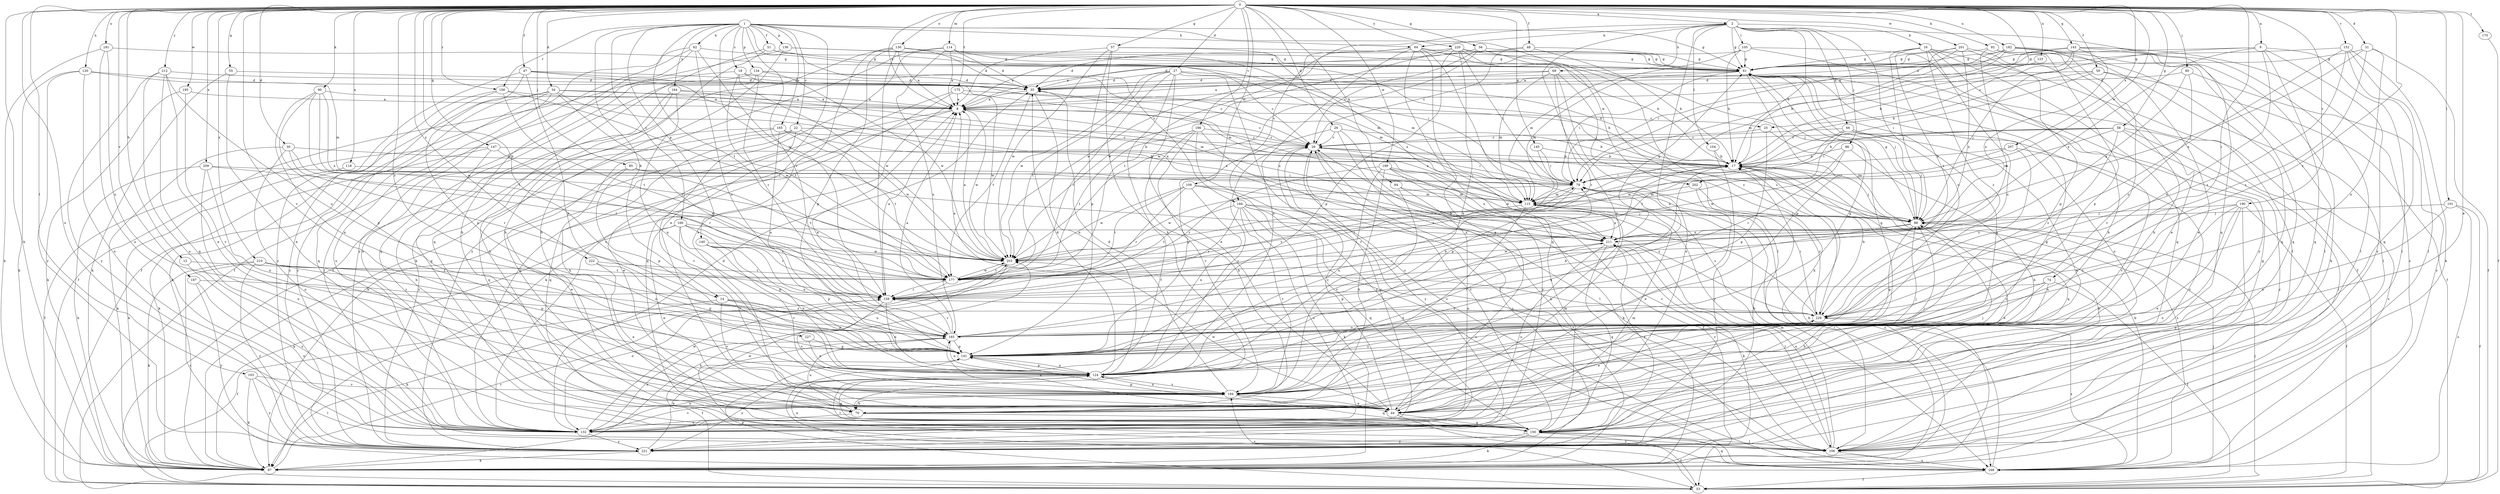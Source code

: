 strict digraph  {
0;
1;
2;
6;
8;
12;
14;
16;
17;
18;
22;
25;
26;
27;
29;
30;
31;
34;
35;
44;
47;
48;
50;
51;
53;
55;
56;
57;
58;
61;
62;
64;
66;
68;
70;
74;
79;
80;
85;
86;
88;
90;
92;
94;
97;
101;
103;
104;
105;
106;
109;
114;
115;
118;
120;
123;
124;
130;
132;
134;
136;
140;
141;
143;
145;
147;
150;
152;
156;
159;
160;
164;
165;
166;
168;
170;
175;
177;
181;
182;
185;
186;
187;
190;
194;
195;
199;
201;
202;
203;
207;
209;
210;
211;
212;
220;
221;
222;
227;
229;
0 -> 2  [label=a];
0 -> 6  [label=a];
0 -> 8  [label=a];
0 -> 12  [label=b];
0 -> 14  [label=b];
0 -> 27  [label=d];
0 -> 29  [label=d];
0 -> 30  [label=d];
0 -> 31  [label=d];
0 -> 34  [label=d];
0 -> 44  [label=e];
0 -> 47  [label=f];
0 -> 48  [label=f];
0 -> 50  [label=f];
0 -> 55  [label=g];
0 -> 56  [label=g];
0 -> 57  [label=g];
0 -> 58  [label=g];
0 -> 74  [label=i];
0 -> 79  [label=i];
0 -> 80  [label=j];
0 -> 85  [label=j];
0 -> 90  [label=k];
0 -> 92  [label=k];
0 -> 94  [label=k];
0 -> 97  [label=k];
0 -> 101  [label=l];
0 -> 103  [label=l];
0 -> 109  [label=m];
0 -> 114  [label=m];
0 -> 118  [label=n];
0 -> 120  [label=n];
0 -> 123  [label=n];
0 -> 130  [label=o];
0 -> 132  [label=o];
0 -> 143  [label=q];
0 -> 145  [label=q];
0 -> 147  [label=q];
0 -> 152  [label=r];
0 -> 156  [label=r];
0 -> 170  [label=t];
0 -> 175  [label=t];
0 -> 181  [label=u];
0 -> 182  [label=u];
0 -> 186  [label=v];
0 -> 187  [label=v];
0 -> 190  [label=v];
0 -> 194  [label=v];
0 -> 195  [label=w];
0 -> 199  [label=w];
0 -> 201  [label=w];
0 -> 202  [label=w];
0 -> 207  [label=x];
0 -> 209  [label=x];
0 -> 210  [label=x];
0 -> 212  [label=y];
0 -> 220  [label=y];
0 -> 222  [label=z];
0 -> 227  [label=z];
0 -> 229  [label=z];
1 -> 14  [label=b];
1 -> 18  [label=c];
1 -> 22  [label=c];
1 -> 44  [label=e];
1 -> 51  [label=f];
1 -> 61  [label=g];
1 -> 62  [label=h];
1 -> 64  [label=h];
1 -> 134  [label=p];
1 -> 136  [label=p];
1 -> 140  [label=p];
1 -> 156  [label=r];
1 -> 159  [label=r];
1 -> 160  [label=s];
1 -> 164  [label=s];
1 -> 165  [label=s];
1 -> 166  [label=s];
1 -> 177  [label=t];
1 -> 202  [label=w];
1 -> 203  [label=w];
2 -> 16  [label=b];
2 -> 17  [label=b];
2 -> 61  [label=g];
2 -> 64  [label=h];
2 -> 66  [label=h];
2 -> 68  [label=h];
2 -> 86  [label=j];
2 -> 104  [label=l];
2 -> 105  [label=l];
2 -> 124  [label=n];
2 -> 150  [label=q];
2 -> 166  [label=s];
2 -> 185  [label=u];
2 -> 194  [label=v];
6 -> 25  [label=c];
6 -> 61  [label=g];
6 -> 106  [label=l];
6 -> 150  [label=q];
6 -> 185  [label=u];
6 -> 211  [label=x];
6 -> 221  [label=y];
8 -> 25  [label=c];
8 -> 26  [label=c];
8 -> 97  [label=k];
8 -> 132  [label=o];
8 -> 203  [label=w];
12 -> 132  [label=o];
12 -> 177  [label=t];
14 -> 53  [label=f];
14 -> 141  [label=p];
14 -> 185  [label=u];
14 -> 194  [label=v];
14 -> 229  [label=z];
16 -> 61  [label=g];
16 -> 70  [label=h];
16 -> 88  [label=j];
16 -> 106  [label=l];
16 -> 150  [label=q];
16 -> 177  [label=t];
16 -> 185  [label=u];
16 -> 229  [label=z];
17 -> 79  [label=i];
17 -> 88  [label=j];
17 -> 150  [label=q];
17 -> 168  [label=s];
18 -> 35  [label=d];
18 -> 53  [label=f];
18 -> 115  [label=m];
18 -> 177  [label=t];
18 -> 203  [label=w];
22 -> 26  [label=c];
22 -> 44  [label=e];
22 -> 70  [label=h];
22 -> 150  [label=q];
22 -> 194  [label=v];
22 -> 203  [label=w];
25 -> 26  [label=c];
25 -> 88  [label=j];
25 -> 141  [label=p];
26 -> 17  [label=b];
26 -> 79  [label=i];
26 -> 106  [label=l];
26 -> 221  [label=y];
27 -> 17  [label=b];
27 -> 26  [label=c];
27 -> 35  [label=d];
27 -> 44  [label=e];
27 -> 53  [label=f];
27 -> 159  [label=r];
27 -> 168  [label=s];
27 -> 177  [label=t];
27 -> 203  [label=w];
29 -> 17  [label=b];
29 -> 26  [label=c];
29 -> 97  [label=k];
29 -> 141  [label=p];
29 -> 221  [label=y];
30 -> 17  [label=b];
30 -> 97  [label=k];
30 -> 132  [label=o];
30 -> 159  [label=r];
30 -> 177  [label=t];
31 -> 53  [label=f];
31 -> 61  [label=g];
31 -> 88  [label=j];
31 -> 185  [label=u];
31 -> 229  [label=z];
34 -> 8  [label=a];
34 -> 97  [label=k];
34 -> 106  [label=l];
34 -> 115  [label=m];
34 -> 132  [label=o];
34 -> 159  [label=r];
34 -> 211  [label=x];
34 -> 221  [label=y];
35 -> 8  [label=a];
35 -> 124  [label=n];
35 -> 177  [label=t];
44 -> 26  [label=c];
44 -> 88  [label=j];
44 -> 115  [label=m];
44 -> 141  [label=p];
44 -> 150  [label=q];
44 -> 168  [label=s];
44 -> 185  [label=u];
44 -> 203  [label=w];
47 -> 35  [label=d];
47 -> 115  [label=m];
47 -> 124  [label=n];
47 -> 141  [label=p];
47 -> 211  [label=x];
47 -> 221  [label=y];
48 -> 8  [label=a];
48 -> 17  [label=b];
48 -> 26  [label=c];
48 -> 61  [label=g];
50 -> 17  [label=b];
50 -> 35  [label=d];
50 -> 53  [label=f];
50 -> 79  [label=i];
50 -> 106  [label=l];
51 -> 61  [label=g];
51 -> 70  [label=h];
51 -> 79  [label=i];
51 -> 150  [label=q];
53 -> 88  [label=j];
53 -> 141  [label=p];
53 -> 194  [label=v];
55 -> 35  [label=d];
55 -> 44  [label=e];
55 -> 97  [label=k];
56 -> 26  [label=c];
56 -> 35  [label=d];
56 -> 61  [label=g];
56 -> 106  [label=l];
56 -> 203  [label=w];
57 -> 61  [label=g];
57 -> 70  [label=h];
57 -> 132  [label=o];
57 -> 141  [label=p];
57 -> 203  [label=w];
57 -> 211  [label=x];
58 -> 17  [label=b];
58 -> 26  [label=c];
58 -> 79  [label=i];
58 -> 106  [label=l];
58 -> 115  [label=m];
58 -> 168  [label=s];
58 -> 221  [label=y];
58 -> 229  [label=z];
61 -> 35  [label=d];
61 -> 79  [label=i];
61 -> 88  [label=j];
61 -> 115  [label=m];
61 -> 132  [label=o];
61 -> 141  [label=p];
62 -> 53  [label=f];
62 -> 61  [label=g];
62 -> 70  [label=h];
62 -> 159  [label=r];
62 -> 185  [label=u];
62 -> 221  [label=y];
64 -> 17  [label=b];
64 -> 44  [label=e];
64 -> 61  [label=g];
64 -> 124  [label=n];
64 -> 150  [label=q];
64 -> 168  [label=s];
64 -> 177  [label=t];
64 -> 203  [label=w];
66 -> 26  [label=c];
66 -> 44  [label=e];
66 -> 88  [label=j];
66 -> 177  [label=t];
66 -> 203  [label=w];
66 -> 221  [label=y];
68 -> 8  [label=a];
68 -> 35  [label=d];
68 -> 97  [label=k];
68 -> 115  [label=m];
68 -> 132  [label=o];
68 -> 159  [label=r];
70 -> 61  [label=g];
70 -> 106  [label=l];
70 -> 132  [label=o];
70 -> 185  [label=u];
74 -> 53  [label=f];
74 -> 70  [label=h];
74 -> 159  [label=r];
74 -> 194  [label=v];
74 -> 229  [label=z];
79 -> 115  [label=m];
79 -> 159  [label=r];
79 -> 168  [label=s];
79 -> 203  [label=w];
80 -> 35  [label=d];
80 -> 168  [label=s];
80 -> 211  [label=x];
80 -> 229  [label=z];
85 -> 44  [label=e];
85 -> 79  [label=i];
85 -> 141  [label=p];
85 -> 177  [label=t];
86 -> 17  [label=b];
86 -> 70  [label=h];
86 -> 159  [label=r];
86 -> 203  [label=w];
88 -> 8  [label=a];
88 -> 26  [label=c];
88 -> 44  [label=e];
88 -> 61  [label=g];
88 -> 141  [label=p];
88 -> 185  [label=u];
88 -> 211  [label=x];
90 -> 8  [label=a];
90 -> 124  [label=n];
90 -> 141  [label=p];
90 -> 177  [label=t];
90 -> 203  [label=w];
90 -> 211  [label=x];
92 -> 44  [label=e];
92 -> 61  [label=g];
92 -> 141  [label=p];
92 -> 150  [label=q];
92 -> 177  [label=t];
94 -> 115  [label=m];
94 -> 132  [label=o];
94 -> 194  [label=v];
97 -> 17  [label=b];
97 -> 26  [label=c];
97 -> 79  [label=i];
97 -> 159  [label=r];
101 -> 53  [label=f];
101 -> 88  [label=j];
101 -> 124  [label=n];
101 -> 168  [label=s];
103 -> 97  [label=k];
103 -> 106  [label=l];
103 -> 194  [label=v];
103 -> 221  [label=y];
104 -> 17  [label=b];
104 -> 221  [label=y];
105 -> 8  [label=a];
105 -> 17  [label=b];
105 -> 53  [label=f];
105 -> 61  [label=g];
105 -> 115  [label=m];
105 -> 221  [label=y];
106 -> 17  [label=b];
106 -> 26  [label=c];
106 -> 61  [label=g];
106 -> 115  [label=m];
106 -> 124  [label=n];
106 -> 168  [label=s];
106 -> 203  [label=w];
106 -> 211  [label=x];
109 -> 115  [label=m];
109 -> 124  [label=n];
109 -> 159  [label=r];
109 -> 168  [label=s];
109 -> 177  [label=t];
109 -> 203  [label=w];
109 -> 229  [label=z];
114 -> 8  [label=a];
114 -> 35  [label=d];
114 -> 61  [label=g];
114 -> 97  [label=k];
114 -> 115  [label=m];
114 -> 185  [label=u];
114 -> 221  [label=y];
115 -> 88  [label=j];
115 -> 177  [label=t];
115 -> 194  [label=v];
115 -> 211  [label=x];
118 -> 79  [label=i];
118 -> 97  [label=k];
120 -> 35  [label=d];
120 -> 97  [label=k];
120 -> 115  [label=m];
120 -> 132  [label=o];
120 -> 221  [label=y];
123 -> 115  [label=m];
124 -> 26  [label=c];
124 -> 35  [label=d];
124 -> 61  [label=g];
124 -> 88  [label=j];
124 -> 106  [label=l];
124 -> 141  [label=p];
124 -> 194  [label=v];
124 -> 221  [label=y];
124 -> 229  [label=z];
130 -> 8  [label=a];
130 -> 35  [label=d];
130 -> 44  [label=e];
130 -> 53  [label=f];
130 -> 61  [label=g];
130 -> 88  [label=j];
130 -> 141  [label=p];
130 -> 159  [label=r];
132 -> 26  [label=c];
132 -> 35  [label=d];
132 -> 115  [label=m];
132 -> 124  [label=n];
132 -> 194  [label=v];
132 -> 203  [label=w];
132 -> 221  [label=y];
134 -> 26  [label=c];
134 -> 35  [label=d];
134 -> 132  [label=o];
134 -> 150  [label=q];
134 -> 159  [label=r];
134 -> 203  [label=w];
136 -> 53  [label=f];
136 -> 61  [label=g];
136 -> 70  [label=h];
136 -> 115  [label=m];
140 -> 124  [label=n];
140 -> 141  [label=p];
140 -> 185  [label=u];
140 -> 194  [label=v];
140 -> 203  [label=w];
141 -> 8  [label=a];
141 -> 17  [label=b];
141 -> 61  [label=g];
141 -> 124  [label=n];
143 -> 8  [label=a];
143 -> 17  [label=b];
143 -> 61  [label=g];
143 -> 88  [label=j];
143 -> 97  [label=k];
143 -> 106  [label=l];
143 -> 168  [label=s];
143 -> 211  [label=x];
145 -> 17  [label=b];
145 -> 79  [label=i];
145 -> 141  [label=p];
147 -> 17  [label=b];
147 -> 53  [label=f];
147 -> 70  [label=h];
147 -> 97  [label=k];
147 -> 159  [label=r];
150 -> 26  [label=c];
150 -> 53  [label=f];
150 -> 97  [label=k];
150 -> 106  [label=l];
150 -> 124  [label=n];
150 -> 211  [label=x];
150 -> 221  [label=y];
152 -> 61  [label=g];
152 -> 97  [label=k];
152 -> 106  [label=l];
152 -> 150  [label=q];
152 -> 211  [label=x];
152 -> 229  [label=z];
156 -> 8  [label=a];
156 -> 150  [label=q];
156 -> 177  [label=t];
156 -> 203  [label=w];
156 -> 221  [label=y];
159 -> 8  [label=a];
159 -> 97  [label=k];
159 -> 124  [label=n];
159 -> 194  [label=v];
159 -> 229  [label=z];
160 -> 44  [label=e];
160 -> 97  [label=k];
160 -> 141  [label=p];
160 -> 159  [label=r];
160 -> 177  [label=t];
160 -> 194  [label=v];
160 -> 211  [label=x];
164 -> 8  [label=a];
164 -> 70  [label=h];
164 -> 124  [label=n];
164 -> 150  [label=q];
164 -> 211  [label=x];
165 -> 17  [label=b];
165 -> 26  [label=c];
165 -> 150  [label=q];
165 -> 177  [label=t];
165 -> 185  [label=u];
165 -> 221  [label=y];
166 -> 88  [label=j];
166 -> 97  [label=k];
166 -> 132  [label=o];
166 -> 150  [label=q];
166 -> 159  [label=r];
166 -> 168  [label=s];
166 -> 177  [label=t];
166 -> 194  [label=v];
166 -> 211  [label=x];
168 -> 17  [label=b];
168 -> 53  [label=f];
168 -> 79  [label=i];
168 -> 88  [label=j];
168 -> 150  [label=q];
170 -> 53  [label=f];
175 -> 8  [label=a];
175 -> 17  [label=b];
175 -> 97  [label=k];
175 -> 150  [label=q];
175 -> 203  [label=w];
177 -> 79  [label=i];
177 -> 132  [label=o];
177 -> 159  [label=r];
177 -> 203  [label=w];
181 -> 61  [label=g];
181 -> 97  [label=k];
181 -> 132  [label=o];
181 -> 185  [label=u];
182 -> 8  [label=a];
182 -> 35  [label=d];
182 -> 44  [label=e];
182 -> 61  [label=g];
182 -> 79  [label=i];
182 -> 106  [label=l];
182 -> 150  [label=q];
182 -> 194  [label=v];
185 -> 8  [label=a];
185 -> 17  [label=b];
185 -> 53  [label=f];
185 -> 79  [label=i];
185 -> 124  [label=n];
185 -> 132  [label=o];
185 -> 141  [label=p];
185 -> 159  [label=r];
186 -> 26  [label=c];
186 -> 70  [label=h];
186 -> 106  [label=l];
186 -> 177  [label=t];
186 -> 194  [label=v];
186 -> 221  [label=y];
187 -> 132  [label=o];
187 -> 159  [label=r];
187 -> 221  [label=y];
190 -> 44  [label=e];
190 -> 53  [label=f];
190 -> 88  [label=j];
190 -> 124  [label=n];
190 -> 132  [label=o];
190 -> 185  [label=u];
190 -> 221  [label=y];
194 -> 35  [label=d];
194 -> 44  [label=e];
194 -> 61  [label=g];
194 -> 70  [label=h];
194 -> 88  [label=j];
194 -> 124  [label=n];
194 -> 150  [label=q];
194 -> 211  [label=x];
195 -> 8  [label=a];
195 -> 97  [label=k];
195 -> 194  [label=v];
199 -> 53  [label=f];
199 -> 70  [label=h];
199 -> 79  [label=i];
199 -> 97  [label=k];
199 -> 124  [label=n];
199 -> 159  [label=r];
199 -> 211  [label=x];
201 -> 17  [label=b];
201 -> 61  [label=g];
201 -> 70  [label=h];
201 -> 79  [label=i];
201 -> 141  [label=p];
201 -> 211  [label=x];
202 -> 44  [label=e];
202 -> 115  [label=m];
202 -> 229  [label=z];
203 -> 8  [label=a];
203 -> 17  [label=b];
203 -> 97  [label=k];
203 -> 177  [label=t];
207 -> 17  [label=b];
207 -> 115  [label=m];
207 -> 194  [label=v];
207 -> 229  [label=z];
209 -> 79  [label=i];
209 -> 97  [label=k];
209 -> 124  [label=n];
209 -> 132  [label=o];
209 -> 203  [label=w];
210 -> 97  [label=k];
210 -> 141  [label=p];
210 -> 168  [label=s];
210 -> 177  [label=t];
210 -> 185  [label=u];
210 -> 221  [label=y];
211 -> 61  [label=g];
211 -> 97  [label=k];
211 -> 106  [label=l];
211 -> 132  [label=o];
211 -> 141  [label=p];
211 -> 150  [label=q];
211 -> 203  [label=w];
212 -> 35  [label=d];
212 -> 44  [label=e];
212 -> 132  [label=o];
212 -> 150  [label=q];
212 -> 185  [label=u];
212 -> 221  [label=y];
220 -> 35  [label=d];
220 -> 61  [label=g];
220 -> 79  [label=i];
220 -> 88  [label=j];
220 -> 124  [label=n];
220 -> 141  [label=p];
220 -> 203  [label=w];
220 -> 229  [label=z];
221 -> 17  [label=b];
221 -> 97  [label=k];
221 -> 141  [label=p];
222 -> 44  [label=e];
222 -> 141  [label=p];
222 -> 177  [label=t];
227 -> 124  [label=n];
227 -> 141  [label=p];
229 -> 8  [label=a];
229 -> 17  [label=b];
229 -> 35  [label=d];
229 -> 44  [label=e];
229 -> 79  [label=i];
229 -> 168  [label=s];
229 -> 185  [label=u];
}

